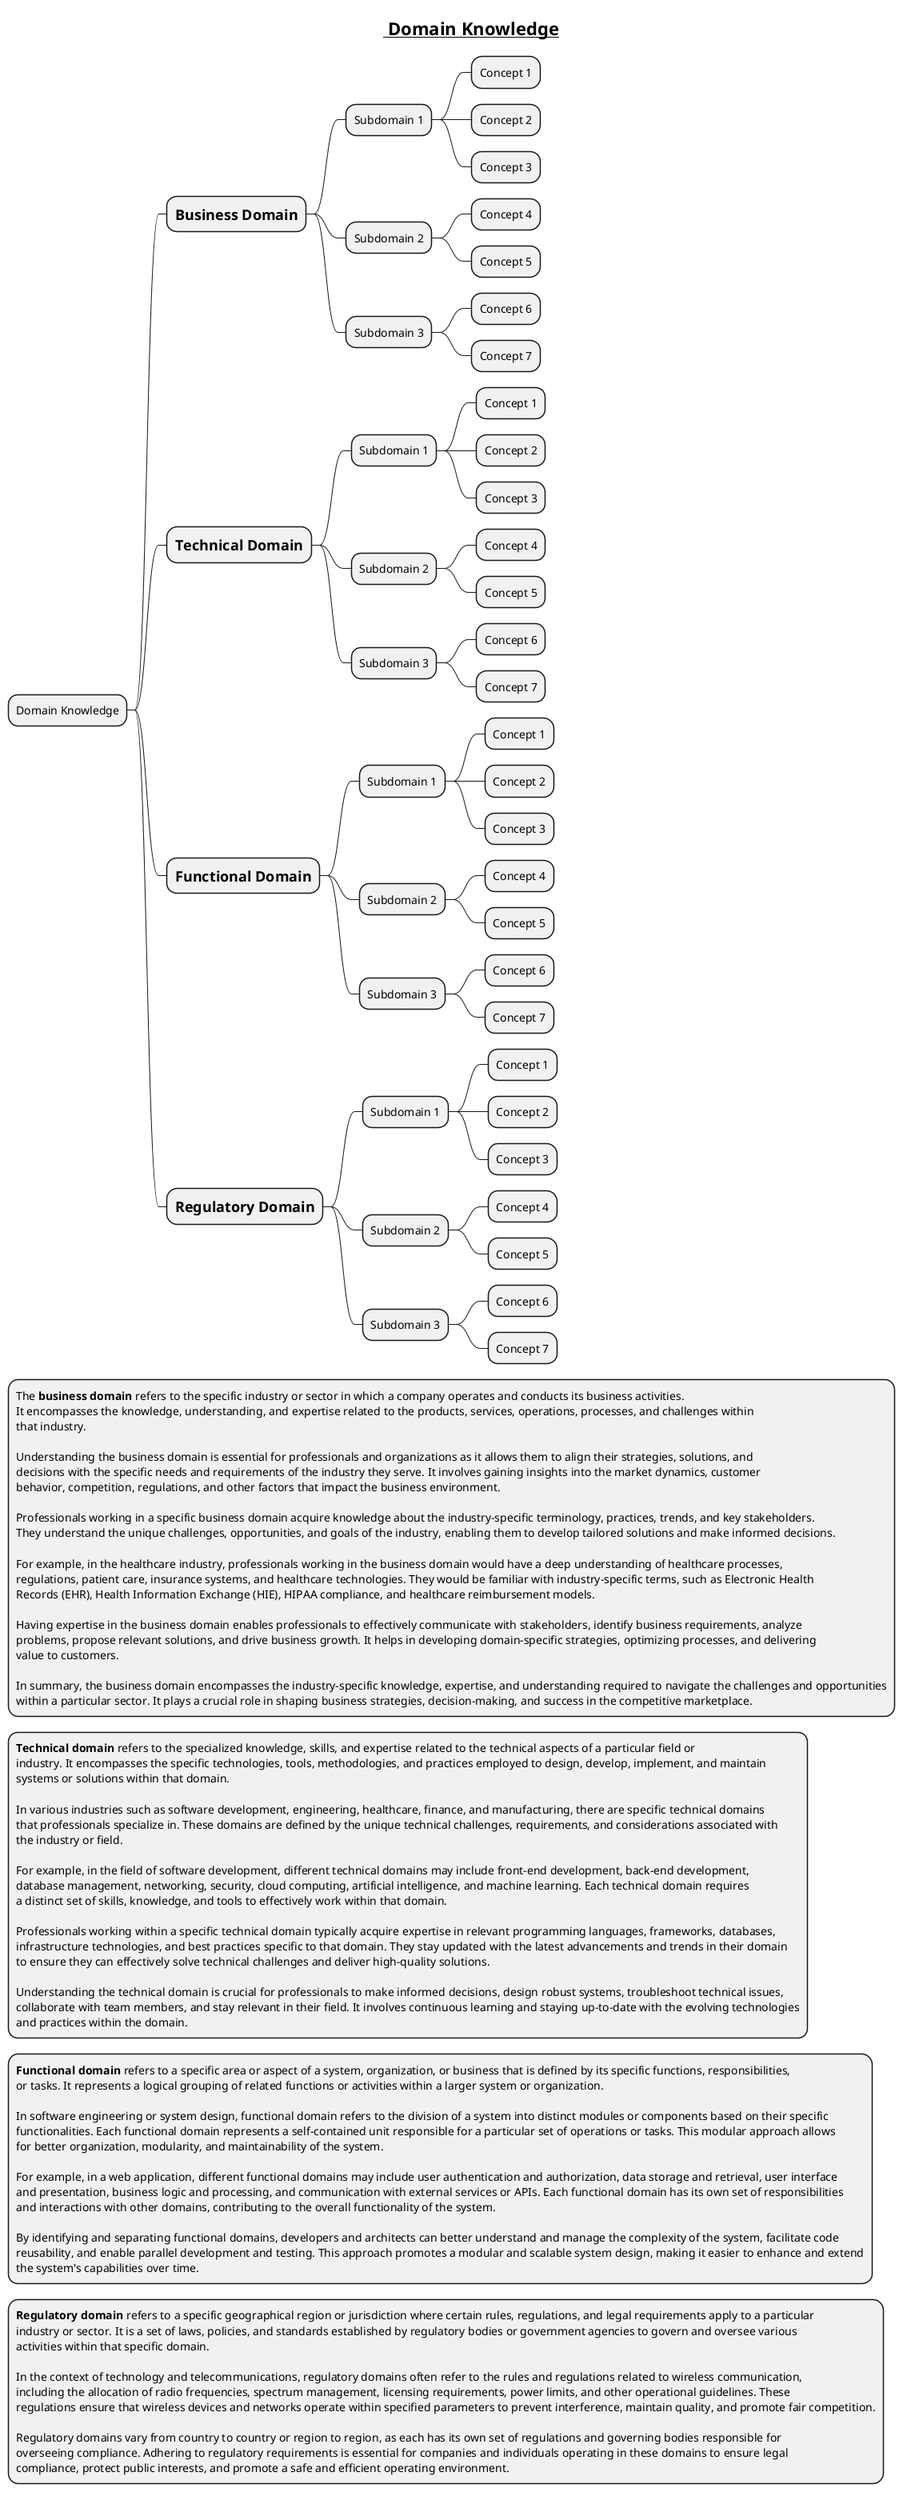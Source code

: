 @startmindmap
title =__ Domain Knowledge__
* Domain Knowledge
** =Business Domain
*** Subdomain 1
**** Concept 1
**** Concept 2
**** Concept 3
*** Subdomain 2
**** Concept 4
**** Concept 5
*** Subdomain 3
**** Concept 6
**** Concept 7
** =Technical Domain
*** Subdomain 1
**** Concept 1
**** Concept 2
**** Concept 3
*** Subdomain 2
**** Concept 4
**** Concept 5
*** Subdomain 3
**** Concept 6
**** Concept 7
** =Functional Domain
*** Subdomain 1
**** Concept 1
**** Concept 2
**** Concept 3
*** Subdomain 2
**** Concept 4
**** Concept 5
*** Subdomain 3
**** Concept 6
**** Concept 7
** =Regulatory Domain
*** Subdomain 1
**** Concept 1
**** Concept 2
**** Concept 3
*** Subdomain 2
**** Concept 4
**** Concept 5
*** Subdomain 3
**** Concept 6
**** Concept 7
*:The **business domain** refers to the specific industry or sector in which a company operates and conducts its business activities.
It encompasses the knowledge, understanding, and expertise related to the products, services, operations, processes, and challenges within
that industry.

Understanding the business domain is essential for professionals and organizations as it allows them to align their strategies, solutions, and
decisions with the specific needs and requirements of the industry they serve. It involves gaining insights into the market dynamics, customer
behavior, competition, regulations, and other factors that impact the business environment.

Professionals working in a specific business domain acquire knowledge about the industry-specific terminology, practices, trends, and key stakeholders.
They understand the unique challenges, opportunities, and goals of the industry, enabling them to develop tailored solutions and make informed decisions.

For example, in the healthcare industry, professionals working in the business domain would have a deep understanding of healthcare processes,
regulations, patient care, insurance systems, and healthcare technologies. They would be familiar with industry-specific terms, such as Electronic Health
Records (EHR), Health Information Exchange (HIE), HIPAA compliance, and healthcare reimbursement models.

Having expertise in the business domain enables professionals to effectively communicate with stakeholders, identify business requirements, analyze
problems, propose relevant solutions, and drive business growth. It helps in developing domain-specific strategies, optimizing processes, and delivering
value to customers.

In summary, the business domain encompasses the industry-specific knowledge, expertise, and understanding required to navigate the challenges and opportunities
within a particular sector. It plays a crucial role in shaping business strategies, decision-making, and success in the competitive marketplace.;

*:**Technical domain** refers to the specialized knowledge, skills, and expertise related to the technical aspects of a particular field or
industry. It encompasses the specific technologies, tools, methodologies, and practices employed to design, develop, implement, and maintain
systems or solutions within that domain.

In various industries such as software development, engineering, healthcare, finance, and manufacturing, there are specific technical domains
that professionals specialize in. These domains are defined by the unique technical challenges, requirements, and considerations associated with
the industry or field.

For example, in the field of software development, different technical domains may include front-end development, back-end development,
database management, networking, security, cloud computing, artificial intelligence, and machine learning. Each technical domain requires
a distinct set of skills, knowledge, and tools to effectively work within that domain.

Professionals working within a specific technical domain typically acquire expertise in relevant programming languages, frameworks, databases,
infrastructure technologies, and best practices specific to that domain. They stay updated with the latest advancements and trends in their domain
to ensure they can effectively solve technical challenges and deliver high-quality solutions.

Understanding the technical domain is crucial for professionals to make informed decisions, design robust systems, troubleshoot technical issues,
collaborate with team members, and stay relevant in their field. It involves continuous learning and staying up-to-date with the evolving technologies
and practices within the domain.;

*:**Functional domain** refers to a specific area or aspect of a system, organization, or business that is defined by its specific functions, responsibilities,
or tasks. It represents a logical grouping of related functions or activities within a larger system or organization.

In software engineering or system design, functional domain refers to the division of a system into distinct modules or components based on their specific
functionalities. Each functional domain represents a self-contained unit responsible for a particular set of operations or tasks. This modular approach allows
for better organization, modularity, and maintainability of the system.

For example, in a web application, different functional domains may include user authentication and authorization, data storage and retrieval, user interface
and presentation, business logic and processing, and communication with external services or APIs. Each functional domain has its own set of responsibilities
and interactions with other domains, contributing to the overall functionality of the system.

By identifying and separating functional domains, developers and architects can better understand and manage the complexity of the system, facilitate code
reusability, and enable parallel development and testing. This approach promotes a modular and scalable system design, making it easier to enhance and extend
the system's capabilities over time.;

*:**Regulatory domain** refers to a specific geographical region or jurisdiction where certain rules, regulations, and legal requirements apply to a particular
industry or sector. It is a set of laws, policies, and standards established by regulatory bodies or government agencies to govern and oversee various
activities within that specific domain.

In the context of technology and telecommunications, regulatory domains often refer to the rules and regulations related to wireless communication,
including the allocation of radio frequencies, spectrum management, licensing requirements, power limits, and other operational guidelines. These
regulations ensure that wireless devices and networks operate within specified parameters to prevent interference, maintain quality, and promote fair competition.

Regulatory domains vary from country to country or region to region, as each has its own set of regulations and governing bodies responsible for
overseeing compliance. Adhering to regulatory requirements is essential for companies and individuals operating in these domains to ensure legal
compliance, protect public interests, and promote a safe and efficient operating environment.;

@endmindmap
